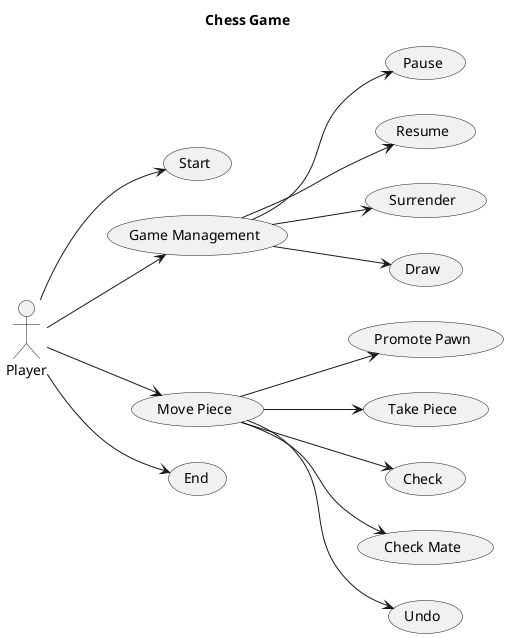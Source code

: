 @startuml Chess Game
title Chess Game
left to right direction
actor Player as p

usecase "Start" as start
usecase "Game Management" as gameManagement
    usecase "Pause" as pause
    usecase "Resume" as resume
    usecase "Surrender" as surrender
    usecase "Draw" as draw
usecase "Move Piece" as movePiece
    usecase "Promote Pawn" as protomePawn
    usecase "Take Piece" as takePiece
    usecase "Check" as check
    usecase "Check Mate" as checkMate
    usecase "Undo" as undo
usecase "End" as end


p --> start
p --> gameManagement
p --> movePiece
p --> end

gameManagement --> pause
gameManagement --> resume
gameManagement --> surrender
gameManagement --> draw

movePiece --> protomePawn
movePiece --> takePiece
movePiece --> check
movePiece --> checkMate
movePiece --> undo

@enduml